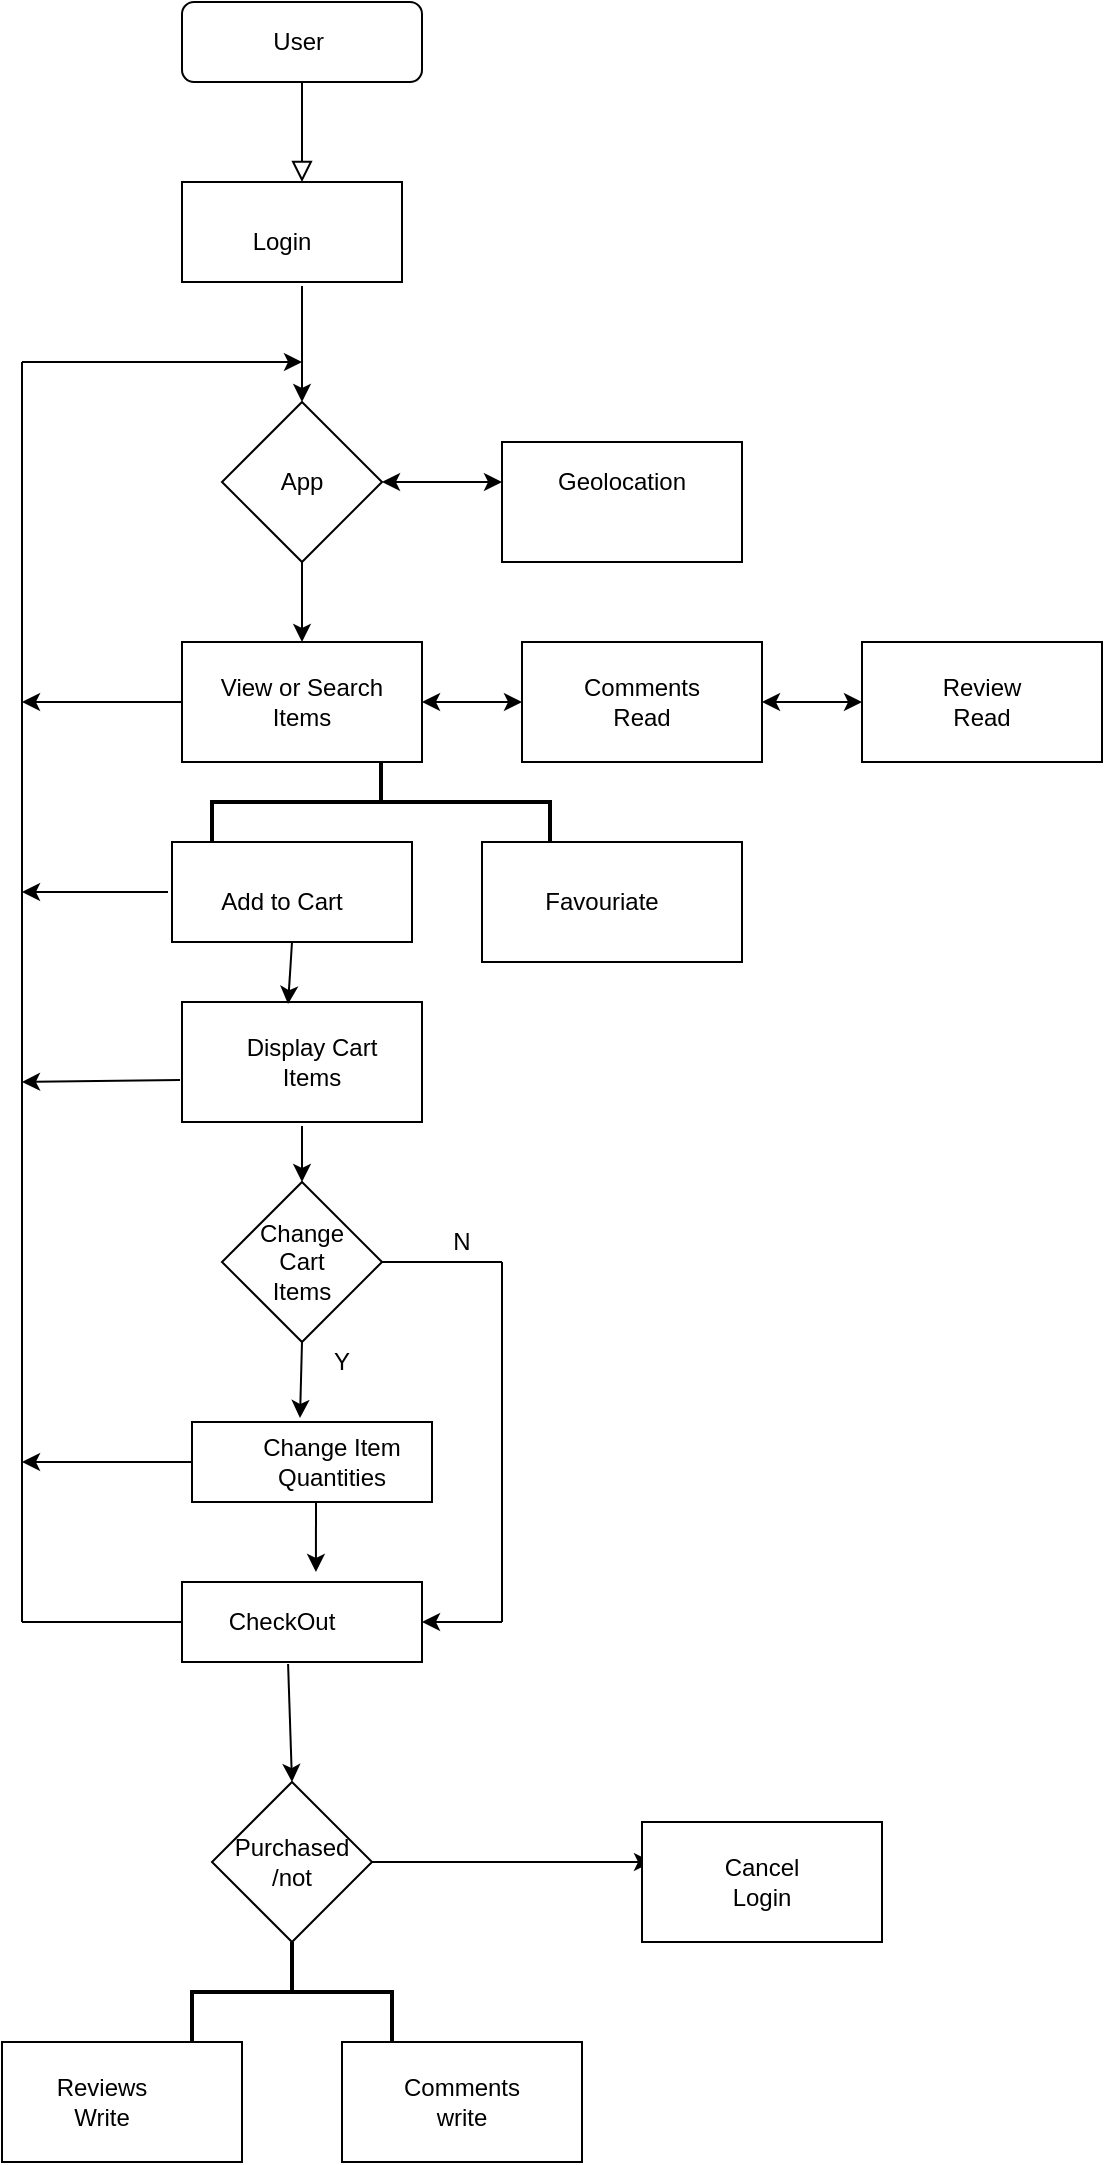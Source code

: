 <mxfile version="14.1.8" type="device" pages="2"><diagram id="C5RBs43oDa-KdzZeNtuy" name="Page-1"><mxGraphModel dx="852" dy="494" grid="1" gridSize="10" guides="1" tooltips="1" connect="1" arrows="1" fold="1" page="1" pageScale="1" pageWidth="827" pageHeight="1169" background="none" math="0" shadow="0"><root><mxCell id="WIyWlLk6GJQsqaUBKTNV-0"/><mxCell id="WIyWlLk6GJQsqaUBKTNV-1" parent="WIyWlLk6GJQsqaUBKTNV-0"/><mxCell id="WIyWlLk6GJQsqaUBKTNV-2" value="" style="rounded=0;html=1;jettySize=auto;orthogonalLoop=1;fontSize=11;endArrow=block;endFill=0;endSize=8;strokeWidth=1;shadow=0;labelBackgroundColor=none;edgeStyle=orthogonalEdgeStyle;" parent="WIyWlLk6GJQsqaUBKTNV-1" source="WIyWlLk6GJQsqaUBKTNV-3" edge="1"><mxGeometry relative="1" as="geometry"><mxPoint x="220" y="170" as="targetPoint"/></mxGeometry></mxCell><mxCell id="WIyWlLk6GJQsqaUBKTNV-3" value="User&amp;nbsp;" style="rounded=1;whiteSpace=wrap;html=1;fontSize=12;glass=0;strokeWidth=1;shadow=0;" parent="WIyWlLk6GJQsqaUBKTNV-1" vertex="1"><mxGeometry x="160" y="80" width="120" height="40" as="geometry"/></mxCell><mxCell id="OC4V6APSSA_hDdRvNwSd-0" value="" style="rounded=0;whiteSpace=wrap;html=1;" vertex="1" parent="WIyWlLk6GJQsqaUBKTNV-1"><mxGeometry x="160" y="170" width="110" height="50" as="geometry"/></mxCell><mxCell id="OC4V6APSSA_hDdRvNwSd-1" value="Login" style="text;html=1;strokeColor=none;fillColor=none;align=center;verticalAlign=middle;whiteSpace=wrap;rounded=0;" vertex="1" parent="WIyWlLk6GJQsqaUBKTNV-1"><mxGeometry x="190" y="190" width="40" height="20" as="geometry"/></mxCell><mxCell id="OC4V6APSSA_hDdRvNwSd-4" value="" style="rhombus;whiteSpace=wrap;html=1;" vertex="1" parent="WIyWlLk6GJQsqaUBKTNV-1"><mxGeometry x="180" y="280" width="80" height="80" as="geometry"/></mxCell><mxCell id="OC4V6APSSA_hDdRvNwSd-5" value="App" style="text;html=1;strokeColor=none;fillColor=none;align=center;verticalAlign=middle;whiteSpace=wrap;rounded=0;" vertex="1" parent="WIyWlLk6GJQsqaUBKTNV-1"><mxGeometry x="200" y="310" width="40" height="20" as="geometry"/></mxCell><mxCell id="OC4V6APSSA_hDdRvNwSd-6" value="" style="endArrow=classic;html=1;entryX=0.5;entryY=0;entryDx=0;entryDy=0;" edge="1" parent="WIyWlLk6GJQsqaUBKTNV-1" target="OC4V6APSSA_hDdRvNwSd-4"><mxGeometry width="50" height="50" relative="1" as="geometry"><mxPoint x="220" y="222" as="sourcePoint"/><mxPoint x="440" y="230" as="targetPoint"/></mxGeometry></mxCell><mxCell id="OC4V6APSSA_hDdRvNwSd-7" value="" style="endArrow=classic;html=1;exitX=0.5;exitY=1;exitDx=0;exitDy=0;" edge="1" parent="WIyWlLk6GJQsqaUBKTNV-1" source="OC4V6APSSA_hDdRvNwSd-4"><mxGeometry width="50" height="50" relative="1" as="geometry"><mxPoint x="390" y="280" as="sourcePoint"/><mxPoint x="220" y="400" as="targetPoint"/></mxGeometry></mxCell><mxCell id="OC4V6APSSA_hDdRvNwSd-10" value="" style="rounded=0;whiteSpace=wrap;html=1;" vertex="1" parent="WIyWlLk6GJQsqaUBKTNV-1"><mxGeometry x="160" y="400" width="120" height="60" as="geometry"/></mxCell><mxCell id="OC4V6APSSA_hDdRvNwSd-11" value="View or Search Items" style="text;html=1;strokeColor=none;fillColor=none;align=center;verticalAlign=middle;whiteSpace=wrap;rounded=0;" vertex="1" parent="WIyWlLk6GJQsqaUBKTNV-1"><mxGeometry x="170" y="420" width="100" height="20" as="geometry"/></mxCell><mxCell id="OC4V6APSSA_hDdRvNwSd-12" value="" style="rounded=0;whiteSpace=wrap;html=1;" vertex="1" parent="WIyWlLk6GJQsqaUBKTNV-1"><mxGeometry x="155" y="500" width="120" height="50" as="geometry"/></mxCell><mxCell id="OC4V6APSSA_hDdRvNwSd-13" value="Add to Cart" style="text;html=1;strokeColor=none;fillColor=none;align=center;verticalAlign=middle;whiteSpace=wrap;rounded=0;" vertex="1" parent="WIyWlLk6GJQsqaUBKTNV-1"><mxGeometry x="175" y="520" width="70" height="20" as="geometry"/></mxCell><mxCell id="OC4V6APSSA_hDdRvNwSd-17" value="" style="rounded=0;whiteSpace=wrap;html=1;" vertex="1" parent="WIyWlLk6GJQsqaUBKTNV-1"><mxGeometry x="160" y="580" width="120" height="60" as="geometry"/></mxCell><mxCell id="OC4V6APSSA_hDdRvNwSd-18" value="Display Cart Items" style="text;html=1;strokeColor=none;fillColor=none;align=center;verticalAlign=middle;whiteSpace=wrap;rounded=0;" vertex="1" parent="WIyWlLk6GJQsqaUBKTNV-1"><mxGeometry x="190" y="600" width="70" height="20" as="geometry"/></mxCell><mxCell id="OC4V6APSSA_hDdRvNwSd-19" value="" style="rhombus;whiteSpace=wrap;html=1;" vertex="1" parent="WIyWlLk6GJQsqaUBKTNV-1"><mxGeometry x="180" y="670" width="80" height="80" as="geometry"/></mxCell><mxCell id="OC4V6APSSA_hDdRvNwSd-20" value="Change Cart Items" style="text;html=1;strokeColor=none;fillColor=none;align=center;verticalAlign=middle;whiteSpace=wrap;rounded=0;" vertex="1" parent="WIyWlLk6GJQsqaUBKTNV-1"><mxGeometry x="200" y="700" width="40" height="20" as="geometry"/></mxCell><mxCell id="OC4V6APSSA_hDdRvNwSd-21" value="" style="rounded=0;whiteSpace=wrap;html=1;" vertex="1" parent="WIyWlLk6GJQsqaUBKTNV-1"><mxGeometry x="165" y="790" width="120" height="40" as="geometry"/></mxCell><mxCell id="OC4V6APSSA_hDdRvNwSd-22" value="Change Item Quantities" style="text;html=1;strokeColor=none;fillColor=none;align=center;verticalAlign=middle;whiteSpace=wrap;rounded=0;" vertex="1" parent="WIyWlLk6GJQsqaUBKTNV-1"><mxGeometry x="190" y="800" width="90" height="20" as="geometry"/></mxCell><mxCell id="OC4V6APSSA_hDdRvNwSd-23" value="" style="rounded=0;whiteSpace=wrap;html=1;" vertex="1" parent="WIyWlLk6GJQsqaUBKTNV-1"><mxGeometry x="160" y="870" width="120" height="40" as="geometry"/></mxCell><mxCell id="OC4V6APSSA_hDdRvNwSd-24" value="CheckOut" style="text;html=1;strokeColor=none;fillColor=none;align=center;verticalAlign=middle;whiteSpace=wrap;rounded=0;" vertex="1" parent="WIyWlLk6GJQsqaUBKTNV-1"><mxGeometry x="190" y="880" width="40" height="20" as="geometry"/></mxCell><mxCell id="OC4V6APSSA_hDdRvNwSd-26" value="" style="endArrow=none;html=1;" edge="1" parent="WIyWlLk6GJQsqaUBKTNV-1"><mxGeometry width="50" height="50" relative="1" as="geometry"><mxPoint x="80" y="890" as="sourcePoint"/><mxPoint x="160" y="890" as="targetPoint"/></mxGeometry></mxCell><mxCell id="OC4V6APSSA_hDdRvNwSd-27" value="" style="endArrow=none;html=1;" edge="1" parent="WIyWlLk6GJQsqaUBKTNV-1"><mxGeometry width="50" height="50" relative="1" as="geometry"><mxPoint x="80" y="890" as="sourcePoint"/><mxPoint x="80" y="260" as="targetPoint"/></mxGeometry></mxCell><mxCell id="OC4V6APSSA_hDdRvNwSd-28" value="" style="endArrow=classic;html=1;" edge="1" parent="WIyWlLk6GJQsqaUBKTNV-1"><mxGeometry width="50" height="50" relative="1" as="geometry"><mxPoint x="80" y="260" as="sourcePoint"/><mxPoint x="220" y="260" as="targetPoint"/></mxGeometry></mxCell><mxCell id="OC4V6APSSA_hDdRvNwSd-29" value="" style="endArrow=classic;html=1;exitX=0;exitY=0.5;exitDx=0;exitDy=0;" edge="1" parent="WIyWlLk6GJQsqaUBKTNV-1" source="OC4V6APSSA_hDdRvNwSd-10"><mxGeometry width="50" height="50" relative="1" as="geometry"><mxPoint x="390" y="440" as="sourcePoint"/><mxPoint x="80" y="430" as="targetPoint"/></mxGeometry></mxCell><mxCell id="OC4V6APSSA_hDdRvNwSd-30" value="" style="endArrow=classic;html=1;" edge="1" parent="WIyWlLk6GJQsqaUBKTNV-1"><mxGeometry width="50" height="50" relative="1" as="geometry"><mxPoint x="153" y="525" as="sourcePoint"/><mxPoint x="80" y="525" as="targetPoint"/></mxGeometry></mxCell><mxCell id="OC4V6APSSA_hDdRvNwSd-31" value="" style="endArrow=classic;html=1;exitX=-0.008;exitY=0.65;exitDx=0;exitDy=0;exitPerimeter=0;" edge="1" parent="WIyWlLk6GJQsqaUBKTNV-1" source="OC4V6APSSA_hDdRvNwSd-17"><mxGeometry width="50" height="50" relative="1" as="geometry"><mxPoint x="150" y="620" as="sourcePoint"/><mxPoint x="80" y="620" as="targetPoint"/></mxGeometry></mxCell><mxCell id="OC4V6APSSA_hDdRvNwSd-32" value="" style="endArrow=classic;html=1;entryX=0.5;entryY=0;entryDx=0;entryDy=0;" edge="1" parent="WIyWlLk6GJQsqaUBKTNV-1" target="OC4V6APSSA_hDdRvNwSd-19"><mxGeometry width="50" height="50" relative="1" as="geometry"><mxPoint x="220" y="642" as="sourcePoint"/><mxPoint x="440" y="700" as="targetPoint"/></mxGeometry></mxCell><mxCell id="OC4V6APSSA_hDdRvNwSd-33" value="" style="endArrow=classic;html=1;exitX=0.5;exitY=1;exitDx=0;exitDy=0;entryX=0.45;entryY=-0.05;entryDx=0;entryDy=0;entryPerimeter=0;" edge="1" parent="WIyWlLk6GJQsqaUBKTNV-1" source="OC4V6APSSA_hDdRvNwSd-19" target="OC4V6APSSA_hDdRvNwSd-21"><mxGeometry width="50" height="50" relative="1" as="geometry"><mxPoint x="390" y="750" as="sourcePoint"/><mxPoint x="440" y="700" as="targetPoint"/></mxGeometry></mxCell><mxCell id="OC4V6APSSA_hDdRvNwSd-34" value="" style="endArrow=classic;html=1;entryX=0.558;entryY=-0.125;entryDx=0;entryDy=0;entryPerimeter=0;" edge="1" parent="WIyWlLk6GJQsqaUBKTNV-1" target="OC4V6APSSA_hDdRvNwSd-23"><mxGeometry width="50" height="50" relative="1" as="geometry"><mxPoint x="227" y="830" as="sourcePoint"/><mxPoint x="220" y="860" as="targetPoint"/></mxGeometry></mxCell><mxCell id="OC4V6APSSA_hDdRvNwSd-35" value="" style="endArrow=none;html=1;exitX=1;exitY=0.5;exitDx=0;exitDy=0;" edge="1" parent="WIyWlLk6GJQsqaUBKTNV-1" source="OC4V6APSSA_hDdRvNwSd-19"><mxGeometry width="50" height="50" relative="1" as="geometry"><mxPoint x="390" y="750" as="sourcePoint"/><mxPoint x="320" y="710" as="targetPoint"/></mxGeometry></mxCell><mxCell id="OC4V6APSSA_hDdRvNwSd-38" value="" style="endArrow=none;html=1;" edge="1" parent="WIyWlLk6GJQsqaUBKTNV-1"><mxGeometry width="50" height="50" relative="1" as="geometry"><mxPoint x="320" y="710" as="sourcePoint"/><mxPoint x="320" y="890" as="targetPoint"/></mxGeometry></mxCell><mxCell id="OC4V6APSSA_hDdRvNwSd-39" value="" style="endArrow=classic;html=1;entryX=1;entryY=0.5;entryDx=0;entryDy=0;" edge="1" parent="WIyWlLk6GJQsqaUBKTNV-1" target="OC4V6APSSA_hDdRvNwSd-23"><mxGeometry width="50" height="50" relative="1" as="geometry"><mxPoint x="320" y="890" as="sourcePoint"/><mxPoint x="440" y="700" as="targetPoint"/></mxGeometry></mxCell><mxCell id="OC4V6APSSA_hDdRvNwSd-40" value="N" style="text;html=1;strokeColor=none;fillColor=none;align=center;verticalAlign=middle;whiteSpace=wrap;rounded=0;" vertex="1" parent="WIyWlLk6GJQsqaUBKTNV-1"><mxGeometry x="280" y="690" width="40" height="20" as="geometry"/></mxCell><mxCell id="OC4V6APSSA_hDdRvNwSd-41" value="Y" style="text;html=1;strokeColor=none;fillColor=none;align=center;verticalAlign=middle;whiteSpace=wrap;rounded=0;" vertex="1" parent="WIyWlLk6GJQsqaUBKTNV-1"><mxGeometry x="220" y="740" width="40" height="40" as="geometry"/></mxCell><mxCell id="OC4V6APSSA_hDdRvNwSd-42" value="" style="endArrow=classic;html=1;exitX=0;exitY=0.5;exitDx=0;exitDy=0;" edge="1" parent="WIyWlLk6GJQsqaUBKTNV-1" source="OC4V6APSSA_hDdRvNwSd-21"><mxGeometry width="50" height="50" relative="1" as="geometry"><mxPoint x="390" y="750" as="sourcePoint"/><mxPoint x="80" y="810" as="targetPoint"/></mxGeometry></mxCell><mxCell id="OC4V6APSSA_hDdRvNwSd-44" value="" style="endArrow=classic;html=1;exitX=0.5;exitY=1;exitDx=0;exitDy=0;entryX=0.442;entryY=0.017;entryDx=0;entryDy=0;entryPerimeter=0;" edge="1" parent="WIyWlLk6GJQsqaUBKTNV-1" source="OC4V6APSSA_hDdRvNwSd-12" target="OC4V6APSSA_hDdRvNwSd-17"><mxGeometry width="50" height="50" relative="1" as="geometry"><mxPoint x="390" y="590" as="sourcePoint"/><mxPoint x="440" y="540" as="targetPoint"/></mxGeometry></mxCell><mxCell id="OC4V6APSSA_hDdRvNwSd-45" value="" style="rhombus;whiteSpace=wrap;html=1;" vertex="1" parent="WIyWlLk6GJQsqaUBKTNV-1"><mxGeometry x="175" y="970" width="80" height="80" as="geometry"/></mxCell><mxCell id="OC4V6APSSA_hDdRvNwSd-46" value="Purchased&lt;br&gt;/not" style="text;html=1;strokeColor=none;fillColor=none;align=center;verticalAlign=middle;whiteSpace=wrap;rounded=0;" vertex="1" parent="WIyWlLk6GJQsqaUBKTNV-1"><mxGeometry x="200" y="1000" width="30" height="20" as="geometry"/></mxCell><mxCell id="OC4V6APSSA_hDdRvNwSd-47" value="" style="endArrow=classic;html=1;" edge="1" parent="WIyWlLk6GJQsqaUBKTNV-1"><mxGeometry width="50" height="50" relative="1" as="geometry"><mxPoint x="255" y="1010" as="sourcePoint"/><mxPoint x="395" y="1010" as="targetPoint"/></mxGeometry></mxCell><mxCell id="OC4V6APSSA_hDdRvNwSd-48" value="" style="rounded=0;whiteSpace=wrap;html=1;" vertex="1" parent="WIyWlLk6GJQsqaUBKTNV-1"><mxGeometry x="240" y="1100" width="120" height="60" as="geometry"/></mxCell><mxCell id="OC4V6APSSA_hDdRvNwSd-49" value="" style="rounded=0;whiteSpace=wrap;html=1;" vertex="1" parent="WIyWlLk6GJQsqaUBKTNV-1"><mxGeometry x="70" y="1100" width="120" height="60" as="geometry"/></mxCell><mxCell id="OC4V6APSSA_hDdRvNwSd-50" value="Reviews&lt;br&gt;Write" style="text;html=1;strokeColor=none;fillColor=none;align=center;verticalAlign=middle;whiteSpace=wrap;rounded=0;" vertex="1" parent="WIyWlLk6GJQsqaUBKTNV-1"><mxGeometry x="100" y="1120" width="40" height="20" as="geometry"/></mxCell><mxCell id="OC4V6APSSA_hDdRvNwSd-51" value="Comments write" style="text;html=1;strokeColor=none;fillColor=none;align=center;verticalAlign=middle;whiteSpace=wrap;rounded=0;" vertex="1" parent="WIyWlLk6GJQsqaUBKTNV-1"><mxGeometry x="280" y="1120" width="40" height="20" as="geometry"/></mxCell><mxCell id="OC4V6APSSA_hDdRvNwSd-52" value="" style="strokeWidth=2;html=1;shape=mxgraph.flowchart.annotation_2;align=left;labelPosition=right;pointerEvents=1;direction=south;" vertex="1" parent="WIyWlLk6GJQsqaUBKTNV-1"><mxGeometry x="165" y="1050" width="100" height="50" as="geometry"/></mxCell><mxCell id="OC4V6APSSA_hDdRvNwSd-54" value="" style="rounded=0;whiteSpace=wrap;html=1;" vertex="1" parent="WIyWlLk6GJQsqaUBKTNV-1"><mxGeometry x="330" y="400" width="120" height="60" as="geometry"/></mxCell><mxCell id="OC4V6APSSA_hDdRvNwSd-55" value="" style="rounded=0;whiteSpace=wrap;html=1;" vertex="1" parent="WIyWlLk6GJQsqaUBKTNV-1"><mxGeometry x="330" y="400" width="120" height="60" as="geometry"/></mxCell><mxCell id="OC4V6APSSA_hDdRvNwSd-56" value="" style="rounded=0;whiteSpace=wrap;html=1;" vertex="1" parent="WIyWlLk6GJQsqaUBKTNV-1"><mxGeometry x="330" y="400" width="120" height="60" as="geometry"/></mxCell><mxCell id="OC4V6APSSA_hDdRvNwSd-57" value="" style="rounded=0;whiteSpace=wrap;html=1;" vertex="1" parent="WIyWlLk6GJQsqaUBKTNV-1"><mxGeometry x="330" y="400" width="120" height="60" as="geometry"/></mxCell><mxCell id="OC4V6APSSA_hDdRvNwSd-61" value="Comments Read" style="text;html=1;strokeColor=none;fillColor=none;align=center;verticalAlign=middle;whiteSpace=wrap;rounded=0;" vertex="1" parent="WIyWlLk6GJQsqaUBKTNV-1"><mxGeometry x="370" y="420" width="40" height="20" as="geometry"/></mxCell><mxCell id="OC4V6APSSA_hDdRvNwSd-62" value="" style="rounded=0;whiteSpace=wrap;html=1;" vertex="1" parent="WIyWlLk6GJQsqaUBKTNV-1"><mxGeometry x="500" y="400" width="120" height="60" as="geometry"/></mxCell><mxCell id="OC4V6APSSA_hDdRvNwSd-63" value="Review&lt;br&gt;Read" style="text;html=1;strokeColor=none;fillColor=none;align=center;verticalAlign=middle;whiteSpace=wrap;rounded=0;" vertex="1" parent="WIyWlLk6GJQsqaUBKTNV-1"><mxGeometry x="540" y="420" width="40" height="20" as="geometry"/></mxCell><mxCell id="OC4V6APSSA_hDdRvNwSd-66" value="" style="rounded=0;whiteSpace=wrap;html=1;" vertex="1" parent="WIyWlLk6GJQsqaUBKTNV-1"><mxGeometry x="390" y="990" width="120" height="60" as="geometry"/></mxCell><mxCell id="OC4V6APSSA_hDdRvNwSd-67" value="Cancel Login" style="text;html=1;strokeColor=none;fillColor=none;align=center;verticalAlign=middle;whiteSpace=wrap;rounded=0;" vertex="1" parent="WIyWlLk6GJQsqaUBKTNV-1"><mxGeometry x="430" y="1010" width="40" height="20" as="geometry"/></mxCell><mxCell id="OC4V6APSSA_hDdRvNwSd-68" value="" style="endArrow=classic;startArrow=classic;html=1;exitX=1;exitY=0.5;exitDx=0;exitDy=0;entryX=0;entryY=0.5;entryDx=0;entryDy=0;" edge="1" parent="WIyWlLk6GJQsqaUBKTNV-1" source="OC4V6APSSA_hDdRvNwSd-10" target="OC4V6APSSA_hDdRvNwSd-57"><mxGeometry width="50" height="50" relative="1" as="geometry"><mxPoint x="280" y="460" as="sourcePoint"/><mxPoint x="330" y="410" as="targetPoint"/></mxGeometry></mxCell><mxCell id="OC4V6APSSA_hDdRvNwSd-69" value="" style="endArrow=classic;startArrow=classic;html=1;entryX=0;entryY=0.5;entryDx=0;entryDy=0;exitX=1;exitY=0.5;exitDx=0;exitDy=0;" edge="1" parent="WIyWlLk6GJQsqaUBKTNV-1" source="OC4V6APSSA_hDdRvNwSd-57" target="OC4V6APSSA_hDdRvNwSd-62"><mxGeometry width="50" height="50" relative="1" as="geometry"><mxPoint x="360" y="530" as="sourcePoint"/><mxPoint x="410" y="480" as="targetPoint"/></mxGeometry></mxCell><mxCell id="OC4V6APSSA_hDdRvNwSd-71" value="" style="rounded=0;whiteSpace=wrap;html=1;" vertex="1" parent="WIyWlLk6GJQsqaUBKTNV-1"><mxGeometry x="320" y="300" width="120" height="60" as="geometry"/></mxCell><mxCell id="OC4V6APSSA_hDdRvNwSd-72" value="Geolocation" style="text;html=1;strokeColor=none;fillColor=none;align=center;verticalAlign=middle;whiteSpace=wrap;rounded=0;" vertex="1" parent="WIyWlLk6GJQsqaUBKTNV-1"><mxGeometry x="360" y="310" width="40" height="20" as="geometry"/></mxCell><mxCell id="OC4V6APSSA_hDdRvNwSd-75" value="" style="rounded=0;whiteSpace=wrap;html=1;" vertex="1" parent="WIyWlLk6GJQsqaUBKTNV-1"><mxGeometry x="310" y="500" width="130" height="60" as="geometry"/></mxCell><mxCell id="OC4V6APSSA_hDdRvNwSd-76" value="Favouriate" style="text;html=1;strokeColor=none;fillColor=none;align=center;verticalAlign=middle;whiteSpace=wrap;rounded=0;" vertex="1" parent="WIyWlLk6GJQsqaUBKTNV-1"><mxGeometry x="350" y="520" width="40" height="20" as="geometry"/></mxCell><mxCell id="OC4V6APSSA_hDdRvNwSd-77" value="" style="strokeWidth=2;html=1;shape=mxgraph.flowchart.annotation_2;align=left;labelPosition=right;pointerEvents=1;direction=south;" vertex="1" parent="WIyWlLk6GJQsqaUBKTNV-1"><mxGeometry x="175" y="460" width="169" height="40" as="geometry"/></mxCell><mxCell id="OC4V6APSSA_hDdRvNwSd-78" value="" style="endArrow=classic;startArrow=classic;html=1;exitX=1;exitY=0.5;exitDx=0;exitDy=0;" edge="1" parent="WIyWlLk6GJQsqaUBKTNV-1" source="OC4V6APSSA_hDdRvNwSd-4"><mxGeometry width="50" height="50" relative="1" as="geometry"><mxPoint x="360" y="380" as="sourcePoint"/><mxPoint x="320" y="320" as="targetPoint"/></mxGeometry></mxCell><mxCell id="OC4V6APSSA_hDdRvNwSd-81" value="" style="endArrow=classic;html=1;exitX=0.442;exitY=1.025;exitDx=0;exitDy=0;exitPerimeter=0;entryX=0.5;entryY=0;entryDx=0;entryDy=0;" edge="1" parent="WIyWlLk6GJQsqaUBKTNV-1" source="OC4V6APSSA_hDdRvNwSd-23" target="OC4V6APSSA_hDdRvNwSd-45"><mxGeometry width="50" height="50" relative="1" as="geometry"><mxPoint x="370" y="1060" as="sourcePoint"/><mxPoint x="420" y="1010" as="targetPoint"/></mxGeometry></mxCell></root></mxGraphModel></diagram><diagram id="hTtX5nZQHIidCE07PBsT" name="Page-2"><mxGraphModel dx="852" dy="494" grid="1" gridSize="10" guides="1" tooltips="1" connect="1" arrows="1" fold="1" page="1" pageScale="1" pageWidth="850" pageHeight="1100" math="0" shadow="0"><root><mxCell id="PGBamBJk0Oub7OvaOECG-0"/><mxCell id="PGBamBJk0Oub7OvaOECG-1" parent="PGBamBJk0Oub7OvaOECG-0"/></root></mxGraphModel></diagram></mxfile>